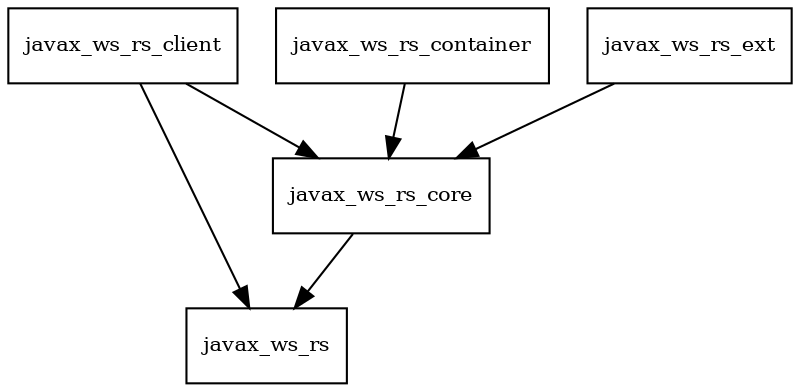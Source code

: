 digraph jaxrs_api_3_0_11_Final_package_dependencies {
  node [shape = box, fontsize=10.0];
  javax_ws_rs_client -> javax_ws_rs;
  javax_ws_rs_client -> javax_ws_rs_core;
  javax_ws_rs_container -> javax_ws_rs_core;
  javax_ws_rs_core -> javax_ws_rs;
  javax_ws_rs_ext -> javax_ws_rs_core;
}
